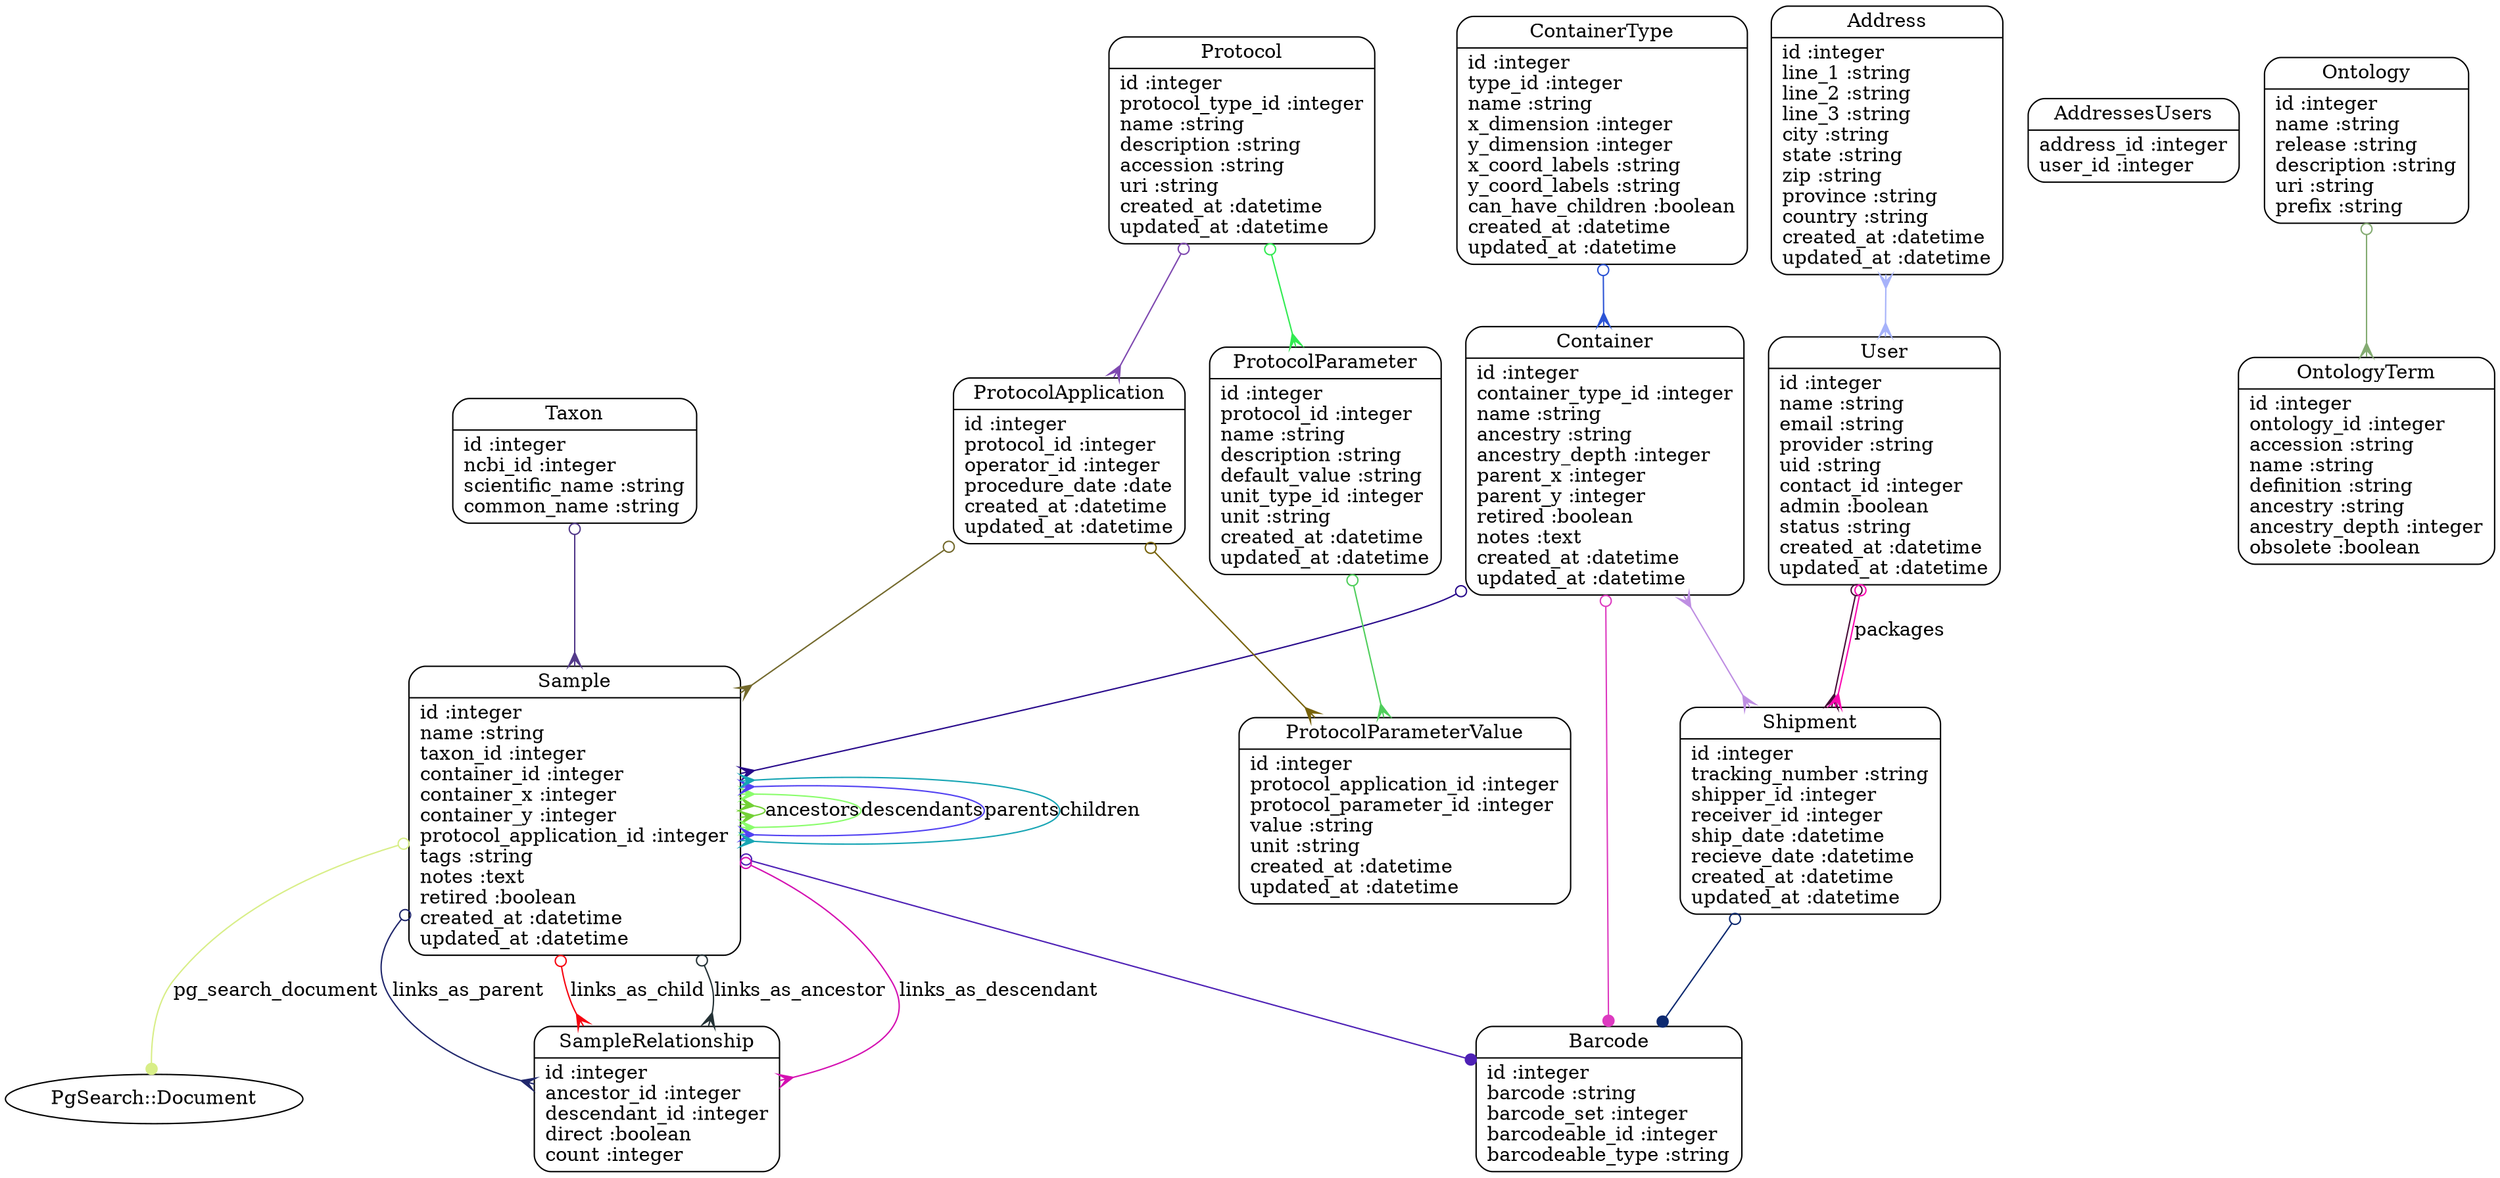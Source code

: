 digraph models_diagram {
	graph[overlap=false, splines=true]
	"Address" [shape=Mrecord, label="{Address|id :integer\lline_1 :string\lline_2 :string\lline_3 :string\lcity :string\lstate :string\lzip :string\lprovince :string\lcountry :string\lcreated_at :datetime\lupdated_at :datetime\l}"]
	"AddressesUsers" [shape=Mrecord, label="{AddressesUsers|address_id :integer\luser_id :integer\l}"]
	"Barcode" [shape=Mrecord, label="{Barcode|id :integer\lbarcode :string\lbarcode_set :integer\lbarcodeable_id :integer\lbarcodeable_type :string\l}"]
	"Container" [shape=Mrecord, label="{Container|id :integer\lcontainer_type_id :integer\lname :string\lancestry :string\lancestry_depth :integer\lparent_x :integer\lparent_y :integer\lretired :boolean\lnotes :text\lcreated_at :datetime\lupdated_at :datetime\l}"]
	"ContainerType" [shape=Mrecord, label="{ContainerType|id :integer\ltype_id :integer\lname :string\lx_dimension :integer\ly_dimension :integer\lx_coord_labels :string\ly_coord_labels :string\lcan_have_children :boolean\lcreated_at :datetime\lupdated_at :datetime\l}"]
	"Ontology" [shape=Mrecord, label="{Ontology|id :integer\lname :string\lrelease :string\ldescription :string\luri :string\lprefix :string\l}"]
	"OntologyTerm" [shape=Mrecord, label="{OntologyTerm|id :integer\lontology_id :integer\laccession :string\lname :string\ldefinition :string\lancestry :string\lancestry_depth :integer\lobsolete :boolean\l}"]
	"Protocol" [shape=Mrecord, label="{Protocol|id :integer\lprotocol_type_id :integer\lname :string\ldescription :string\laccession :string\luri :string\lcreated_at :datetime\lupdated_at :datetime\l}"]
	"ProtocolApplication" [shape=Mrecord, label="{ProtocolApplication|id :integer\lprotocol_id :integer\loperator_id :integer\lprocedure_date :date\lcreated_at :datetime\lupdated_at :datetime\l}"]
	"ProtocolParameter" [shape=Mrecord, label="{ProtocolParameter|id :integer\lprotocol_id :integer\lname :string\ldescription :string\ldefault_value :string\lunit_type_id :integer\lunit :string\lcreated_at :datetime\lupdated_at :datetime\l}"]
	"ProtocolParameterValue" [shape=Mrecord, label="{ProtocolParameterValue|id :integer\lprotocol_application_id :integer\lprotocol_parameter_id :integer\lvalue :string\lunit :string\lcreated_at :datetime\lupdated_at :datetime\l}"]
	"Sample" [shape=Mrecord, label="{Sample|id :integer\lname :string\ltaxon_id :integer\lcontainer_id :integer\lcontainer_x :integer\lcontainer_y :integer\lprotocol_application_id :integer\ltags :string\lnotes :text\lretired :boolean\lcreated_at :datetime\lupdated_at :datetime\l}"]
	"SampleRelationship" [shape=Mrecord, label="{SampleRelationship|id :integer\lancestor_id :integer\ldescendant_id :integer\ldirect :boolean\lcount :integer\l}"]
	"Shipment" [shape=Mrecord, label="{Shipment|id :integer\ltracking_number :string\lshipper_id :integer\lreceiver_id :integer\lship_date :datetime\lrecieve_date :datetime\lcreated_at :datetime\lupdated_at :datetime\l}"]
	"Taxon" [shape=Mrecord, label="{Taxon|id :integer\lncbi_id :integer\lscientific_name :string\lcommon_name :string\l}"]
	"User" [shape=Mrecord, label="{User|id :integer\lname :string\lemail :string\lprovider :string\luid :string\lcontact_id :integer\ladmin :boolean\lstatus :string\lcreated_at :datetime\lupdated_at :datetime\l}"]
	"Address" -> "User" [arrowtail=crow, arrowhead=crow, dir=both color="#A6B2FA"]
	"Container" -> "Sample" [arrowtail=odot, arrowhead=crow, dir=both color="#280A8B"]
	"Container" -> "Barcode" [arrowtail=odot, arrowhead=dot, dir=both color="#DD3AC0"]
	"Container" -> "Shipment" [arrowtail=crow, arrowhead=crow, dir=both color="#BE8EE2"]
	"ContainerType" -> "Container" [arrowtail=odot, arrowhead=crow, dir=both color="#2C54D5"]
	"Ontology" -> "OntologyTerm" [arrowtail=odot, arrowhead=crow, dir=both color="#84AB72"]
	"Protocol" -> "ProtocolApplication" [arrowtail=odot, arrowhead=crow, dir=both color="#7E48B0"]
	"Protocol" -> "ProtocolParameter" [arrowtail=odot, arrowhead=crow, dir=both color="#31EB51"]
	"ProtocolApplication" -> "Sample" [arrowtail=odot, arrowhead=crow, dir=both color="#73692C"]
	"ProtocolApplication" -> "ProtocolParameterValue" [arrowtail=odot, arrowhead=crow, dir=both color="#776209"]
	"ProtocolParameter" -> "ProtocolParameterValue" [arrowtail=odot, arrowhead=crow, dir=both color="#4FCE5B"]
	"Sample" -> "Barcode" [arrowtail=odot, arrowhead=dot, dir=both color="#4D20B5"]
	"Sample" -> "SampleRelationship" [label="links_as_ancestor", arrowtail=odot, arrowhead=crow, dir=both color="#233135"]
	"Sample" -> "SampleRelationship" [label="links_as_descendant", arrowtail=odot, arrowhead=crow, dir=both color="#D40FB1"]
	"Sample" -> "Sample" [label="ancestors", arrowtail=crow, arrowhead=crow, dir=both color="#73D136"]
	"Sample" -> "Sample" [label="descendants", arrowtail=crow, arrowhead=crow, dir=both color="#8AFD6C"]
	"Sample" -> "SampleRelationship" [label="links_as_parent", arrowtail=odot, arrowhead=crow, dir=both color="#20276C"]
	"Sample" -> "SampleRelationship" [label="links_as_child", arrowtail=odot, arrowhead=crow, dir=both color="#F70410"]
	"Sample" -> "Sample" [label="parents", arrowtail=crow, arrowhead=crow, dir=both color="#5242F2"]
	"Sample" -> "Sample" [label="children", arrowtail=crow, arrowhead=crow, dir=both color="#17A5B4"]
	"Sample" -> "PgSearch::Document" [label="pg_search_document", arrowtail=odot, arrowhead=dot, dir=both color="#D8EE87"]
	"Shipment" -> "Barcode" [arrowtail=odot, arrowhead=dot, dir=both color="#0D2970"]
	"Taxon" -> "Sample" [arrowtail=odot, arrowhead=crow, dir=both color="#533A8A"]
	"User" -> "Shipment" [arrowtail=odot, arrowhead=crow, dir=both color="#470C38"]
	"User" -> "Shipment" [label="packages", arrowtail=odot, arrowhead=crow, dir=both color="#FA08B1"]
}
